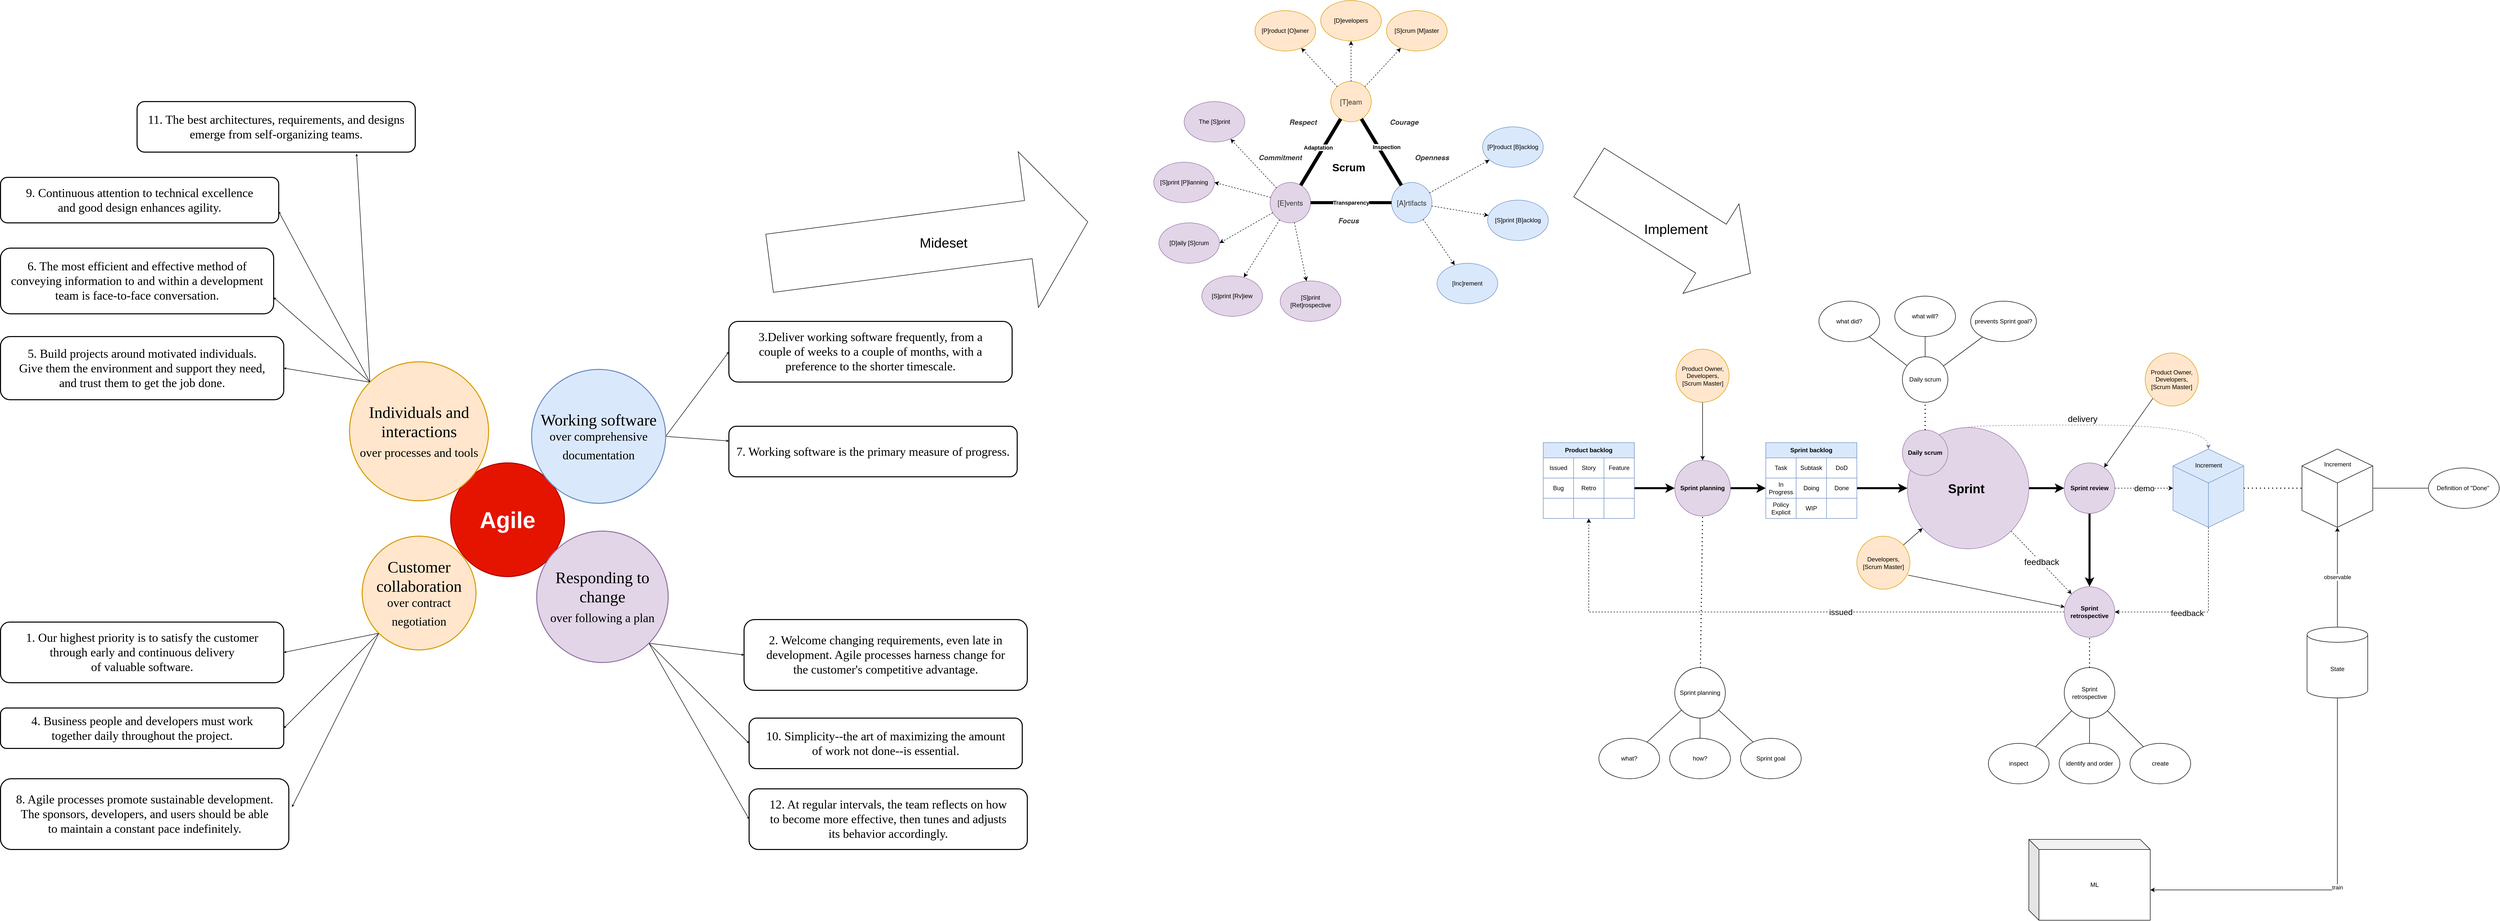 <mxfile version="20.6.0" type="github">
  <diagram id="vTIlGKn34Agy7_nbuYvW" name="Page-1">
    <mxGraphModel dx="4783" dy="1676" grid="1" gridSize="10" guides="1" tooltips="1" connect="1" arrows="1" fold="1" page="1" pageScale="1" pageWidth="1100" pageHeight="850" math="0" shadow="0">
      <root>
        <mxCell id="0" />
        <mxCell id="1" parent="0" />
        <mxCell id="4XVsGeKiMnGcDN7NZz1f-46" style="edgeStyle=orthogonalEdgeStyle;rounded=0;orthogonalLoop=1;jettySize=auto;html=1;strokeWidth=4;" parent="1" source="4XVsGeKiMnGcDN7NZz1f-1" target="pWea8SycgsO2kqLgSIZi-3" edge="1">
          <mxGeometry relative="1" as="geometry">
            <mxPoint x="920" y="325" as="targetPoint" />
          </mxGeometry>
        </mxCell>
        <mxCell id="4XVsGeKiMnGcDN7NZz1f-50" style="edgeStyle=orthogonalEdgeStyle;rounded=0;orthogonalLoop=1;jettySize=auto;html=1;strokeWidth=4;" parent="1" source="pWea8SycgsO2kqLgSIZi-3" target="pWea8SycgsO2kqLgSIZi-4" edge="1">
          <mxGeometry relative="1" as="geometry">
            <mxPoint x="715" y="540" as="targetPoint" />
            <Array as="points">
              <mxPoint x="970" y="420" />
              <mxPoint x="970" y="420" />
            </Array>
          </mxGeometry>
        </mxCell>
        <mxCell id="--FnyJ7yt4JysMKt7wGG-60" style="edgeStyle=orthogonalEdgeStyle;rounded=0;orthogonalLoop=1;jettySize=auto;html=1;entryX=0.5;entryY=0;entryDx=0;entryDy=0;entryPerimeter=0;fontSize=25;endSize=6;strokeWidth=1;spacing=7;fillColor=#e1d5e7;strokeColor=#9673a6;curved=1;dashed=1;" parent="1" source="4XVsGeKiMnGcDN7NZz1f-1" target="4XVsGeKiMnGcDN7NZz1f-44" edge="1">
          <mxGeometry relative="1" as="geometry">
            <Array as="points">
              <mxPoint x="730" y="200" />
              <mxPoint x="1205" y="200" />
            </Array>
          </mxGeometry>
        </mxCell>
        <mxCell id="--FnyJ7yt4JysMKt7wGG-61" value="&lt;font style=&quot;font-size: 17px&quot;&gt;delivery&lt;/font&gt;" style="edgeLabel;html=1;align=center;verticalAlign=middle;resizable=0;points=[];fontSize=45;labelBackgroundColor=none;" parent="--FnyJ7yt4JysMKt7wGG-60" vertex="1" connectable="0">
          <mxGeometry x="-0.438" y="-5" relative="1" as="geometry">
            <mxPoint x="83" y="-27" as="offset" />
          </mxGeometry>
        </mxCell>
        <mxCell id="--FnyJ7yt4JysMKt7wGG-63" value="feedback" style="rounded=0;orthogonalLoop=1;jettySize=auto;html=1;exitX=1;exitY=1;exitDx=0;exitDy=0;entryX=0;entryY=0;entryDx=0;entryDy=0;dashed=1;fontSize=17;endSize=6;strokeWidth=1;" parent="1" source="4XVsGeKiMnGcDN7NZz1f-1" target="pWea8SycgsO2kqLgSIZi-4" edge="1">
          <mxGeometry relative="1" as="geometry" />
        </mxCell>
        <mxCell id="4XVsGeKiMnGcDN7NZz1f-1" value="Sprint&amp;nbsp;" style="ellipse;whiteSpace=wrap;html=1;aspect=fixed;fillColor=#e1d5e7;strokeColor=#9673a6;fontStyle=1;fontSize=25;" parent="1" vertex="1">
          <mxGeometry x="610" y="205" width="240" height="240" as="geometry" />
        </mxCell>
        <mxCell id="4XVsGeKiMnGcDN7NZz1f-32" style="edgeStyle=orthogonalEdgeStyle;rounded=0;orthogonalLoop=1;jettySize=auto;html=1;strokeWidth=4;" parent="1" source="pWea8SycgsO2kqLgSIZi-2" target="4XVsGeKiMnGcDN7NZz1f-24" edge="1">
          <mxGeometry relative="1" as="geometry">
            <mxPoint x="260" y="325" as="sourcePoint" />
          </mxGeometry>
        </mxCell>
        <mxCell id="4XVsGeKiMnGcDN7NZz1f-17" style="edgeStyle=orthogonalEdgeStyle;rounded=0;orthogonalLoop=1;jettySize=auto;html=1;spacing=4;fontSize=15;strokeWidth=4;" parent="1" source="4XVsGeKiMnGcDN7NZz1f-8" target="pWea8SycgsO2kqLgSIZi-2" edge="1">
          <mxGeometry relative="1" as="geometry">
            <mxPoint x="140" y="325" as="targetPoint" />
          </mxGeometry>
        </mxCell>
        <mxCell id="4XVsGeKiMnGcDN7NZz1f-33" style="edgeStyle=orthogonalEdgeStyle;rounded=0;orthogonalLoop=1;jettySize=auto;html=1;strokeWidth=4;" parent="1" source="4XVsGeKiMnGcDN7NZz1f-24" target="4XVsGeKiMnGcDN7NZz1f-1" edge="1">
          <mxGeometry relative="1" as="geometry" />
        </mxCell>
        <mxCell id="4XVsGeKiMnGcDN7NZz1f-36" value="&lt;span style=&quot;color: rgb(51 , 51 , 51) ; font-family: &amp;quot;helvetica neue&amp;quot; , &amp;quot;helvetica&amp;quot; , &amp;quot;arial&amp;quot; , sans-serif ; font-size: 14px&quot;&gt;[T]eam&lt;/span&gt;" style="ellipse;whiteSpace=wrap;html=1;aspect=fixed;fillColor=#ffe6cc;strokeColor=#d79b00;" parent="1" vertex="1">
          <mxGeometry x="-530" y="-480" width="80" height="80" as="geometry" />
        </mxCell>
        <mxCell id="4XVsGeKiMnGcDN7NZz1f-37" value="&lt;span style=&quot;color: rgb(51 , 51 , 51) ; font-family: &amp;quot;helvetica neue&amp;quot; , &amp;quot;helvetica&amp;quot; , &amp;quot;arial&amp;quot; , sans-serif ; font-size: 14px&quot;&gt;[E]vents&lt;/span&gt;" style="ellipse;whiteSpace=wrap;html=1;aspect=fixed;fillColor=#e1d5e7;strokeColor=#9673a6;" parent="1" vertex="1">
          <mxGeometry x="-650" y="-280" width="80" height="80" as="geometry" />
        </mxCell>
        <mxCell id="4XVsGeKiMnGcDN7NZz1f-38" value="&lt;span style=&quot;color: rgb(51 , 51 , 51) ; font-family: &amp;quot;helvetica neue&amp;quot; , &amp;quot;helvetica&amp;quot; , &amp;quot;arial&amp;quot; , sans-serif ; font-size: 14px&quot;&gt;[A]rtifacts&lt;/span&gt;" style="ellipse;whiteSpace=wrap;html=1;aspect=fixed;fillColor=#dae8fc;strokeColor=#6c8ebf;" parent="1" vertex="1">
          <mxGeometry x="-410" y="-280" width="80" height="80" as="geometry" />
        </mxCell>
        <mxCell id="4XVsGeKiMnGcDN7NZz1f-39" value="Inspection" style="endArrow=none;html=1;strokeWidth=7;fontStyle=1" parent="1" source="4XVsGeKiMnGcDN7NZz1f-38" target="4XVsGeKiMnGcDN7NZz1f-36" edge="1">
          <mxGeometry x="0.045" y="-14" width="50" height="50" relative="1" as="geometry">
            <mxPoint x="-100" y="-180" as="sourcePoint" />
            <mxPoint x="-50" y="-230" as="targetPoint" />
            <mxPoint as="offset" />
          </mxGeometry>
        </mxCell>
        <mxCell id="4XVsGeKiMnGcDN7NZz1f-40" value="" style="endArrow=none;html=1;strokeWidth=7;" parent="1" source="4XVsGeKiMnGcDN7NZz1f-37" target="4XVsGeKiMnGcDN7NZz1f-36" edge="1">
          <mxGeometry width="50" height="50" relative="1" as="geometry">
            <mxPoint x="-180" y="-120" as="sourcePoint" />
            <mxPoint x="-536.95" y="-340.442" as="targetPoint" />
          </mxGeometry>
        </mxCell>
        <mxCell id="qiKfdvFr4R7piAgloskP-28" value="Adaptation" style="edgeLabel;html=1;align=center;verticalAlign=middle;resizable=0;points=[];fontStyle=1" parent="4XVsGeKiMnGcDN7NZz1f-40" vertex="1" connectable="0">
          <mxGeometry x="0.163" y="1" relative="1" as="geometry">
            <mxPoint x="-10.72" y="1.48" as="offset" />
          </mxGeometry>
        </mxCell>
        <mxCell id="4XVsGeKiMnGcDN7NZz1f-41" value="Transparency" style="endArrow=none;html=1;strokeWidth=6;fontStyle=1" parent="1" source="4XVsGeKiMnGcDN7NZz1f-38" target="4XVsGeKiMnGcDN7NZz1f-37" edge="1">
          <mxGeometry width="50" height="50" relative="1" as="geometry">
            <mxPoint x="-100" y="-180" as="sourcePoint" />
            <mxPoint x="-50" y="-230" as="targetPoint" />
          </mxGeometry>
        </mxCell>
        <mxCell id="4XVsGeKiMnGcDN7NZz1f-43" value="Scrum" style="text;html=1;align=center;verticalAlign=middle;resizable=0;points=[];autosize=1;fontStyle=1;spacing=3;fontSize=21;" parent="1" vertex="1">
          <mxGeometry x="-540" y="-330" width="90" height="40" as="geometry" />
        </mxCell>
        <mxCell id="4XVsGeKiMnGcDN7NZz1f-49" style="edgeStyle=orthogonalEdgeStyle;rounded=0;orthogonalLoop=1;jettySize=auto;html=1;dashed=1;" parent="1" source="4XVsGeKiMnGcDN7NZz1f-44" target="pWea8SycgsO2kqLgSIZi-4" edge="1">
          <mxGeometry relative="1" as="geometry">
            <Array as="points">
              <mxPoint x="1205" y="570" />
            </Array>
            <mxPoint x="775" y="570" as="targetPoint" />
          </mxGeometry>
        </mxCell>
        <mxCell id="--FnyJ7yt4JysMKt7wGG-62" value="feedback" style="edgeLabel;html=1;align=center;verticalAlign=middle;resizable=0;points=[];fontSize=16;" parent="4XVsGeKiMnGcDN7NZz1f-49" vertex="1" connectable="0">
          <mxGeometry x="0.187" y="2" relative="1" as="geometry">
            <mxPoint x="-1" as="offset" />
          </mxGeometry>
        </mxCell>
        <mxCell id="4XVsGeKiMnGcDN7NZz1f-44" value="" style="html=1;whiteSpace=wrap;shape=isoCube2;backgroundOutline=1;isoAngle=15;fillColor=#dae8fc;strokeColor=#6c8ebf;" parent="1" vertex="1">
          <mxGeometry x="1135" y="247.5" width="140" height="155" as="geometry" />
        </mxCell>
        <mxCell id="4XVsGeKiMnGcDN7NZz1f-47" value="demo" style="edgeStyle=orthogonalEdgeStyle;rounded=0;orthogonalLoop=1;jettySize=auto;html=1;dashed=1;fontSize=16;" parent="1" source="pWea8SycgsO2kqLgSIZi-3" target="4XVsGeKiMnGcDN7NZz1f-44" edge="1">
          <mxGeometry relative="1" as="geometry">
            <mxPoint x="1040" y="325" as="sourcePoint" />
          </mxGeometry>
        </mxCell>
        <mxCell id="4XVsGeKiMnGcDN7NZz1f-51" style="edgeStyle=orthogonalEdgeStyle;rounded=0;orthogonalLoop=1;jettySize=auto;html=1;dashed=1;" parent="1" source="pWea8SycgsO2kqLgSIZi-4" target="4XVsGeKiMnGcDN7NZz1f-3" edge="1">
          <mxGeometry relative="1" as="geometry">
            <mxPoint x="655" y="570" as="sourcePoint" />
          </mxGeometry>
        </mxCell>
        <mxCell id="--FnyJ7yt4JysMKt7wGG-65" value="issued" style="edgeLabel;html=1;align=center;verticalAlign=middle;resizable=0;points=[];fontSize=16;" parent="4XVsGeKiMnGcDN7NZz1f-51" vertex="1" connectable="0">
          <mxGeometry x="-0.213" relative="1" as="geometry">
            <mxPoint as="offset" />
          </mxGeometry>
        </mxCell>
        <mxCell id="4XVsGeKiMnGcDN7NZz1f-19" value="Sprint backlog" style="shape=table;html=1;whiteSpace=wrap;startSize=30;container=1;collapsible=0;childLayout=tableLayout;fontStyle=1;align=center;fillColor=#dae8fc;strokeColor=#6c8ebf;" parent="1" vertex="1">
          <mxGeometry x="330" y="235" width="180" height="150" as="geometry" />
        </mxCell>
        <mxCell id="4XVsGeKiMnGcDN7NZz1f-20" value="" style="shape=partialRectangle;html=1;whiteSpace=wrap;collapsible=0;dropTarget=0;pointerEvents=0;fillColor=none;top=0;left=0;bottom=0;right=0;points=[[0,0.5],[1,0.5]];portConstraint=eastwest;" parent="4XVsGeKiMnGcDN7NZz1f-19" vertex="1">
          <mxGeometry y="30" width="180" height="40" as="geometry" />
        </mxCell>
        <mxCell id="4XVsGeKiMnGcDN7NZz1f-21" value="Task" style="shape=partialRectangle;html=1;whiteSpace=wrap;connectable=0;fillColor=none;top=0;left=0;bottom=0;right=0;overflow=hidden;" parent="4XVsGeKiMnGcDN7NZz1f-20" vertex="1">
          <mxGeometry width="60" height="40" as="geometry" />
        </mxCell>
        <mxCell id="4XVsGeKiMnGcDN7NZz1f-22" value="Subtask" style="shape=partialRectangle;html=1;whiteSpace=wrap;connectable=0;fillColor=none;top=0;left=0;bottom=0;right=0;overflow=hidden;" parent="4XVsGeKiMnGcDN7NZz1f-20" vertex="1">
          <mxGeometry x="60" width="60" height="40" as="geometry" />
        </mxCell>
        <mxCell id="4XVsGeKiMnGcDN7NZz1f-23" value="DoD" style="shape=partialRectangle;html=1;whiteSpace=wrap;connectable=0;fillColor=none;top=0;left=0;bottom=0;right=0;overflow=hidden;" parent="4XVsGeKiMnGcDN7NZz1f-20" vertex="1">
          <mxGeometry x="120" width="60" height="40" as="geometry" />
        </mxCell>
        <mxCell id="4XVsGeKiMnGcDN7NZz1f-24" value="" style="shape=partialRectangle;html=1;whiteSpace=wrap;collapsible=0;dropTarget=0;pointerEvents=0;fillColor=none;top=0;left=0;bottom=0;right=0;points=[[0,0.5],[1,0.5]];portConstraint=eastwest;" parent="4XVsGeKiMnGcDN7NZz1f-19" vertex="1">
          <mxGeometry y="70" width="180" height="40" as="geometry" />
        </mxCell>
        <mxCell id="4XVsGeKiMnGcDN7NZz1f-25" value="In Progress" style="shape=partialRectangle;html=1;whiteSpace=wrap;connectable=0;fillColor=none;top=0;left=0;bottom=0;right=0;overflow=hidden;" parent="4XVsGeKiMnGcDN7NZz1f-24" vertex="1">
          <mxGeometry width="60" height="40" as="geometry" />
        </mxCell>
        <mxCell id="4XVsGeKiMnGcDN7NZz1f-26" value="Doing" style="shape=partialRectangle;html=1;whiteSpace=wrap;connectable=0;fillColor=none;top=0;left=0;bottom=0;right=0;overflow=hidden;" parent="4XVsGeKiMnGcDN7NZz1f-24" vertex="1">
          <mxGeometry x="60" width="60" height="40" as="geometry" />
        </mxCell>
        <mxCell id="4XVsGeKiMnGcDN7NZz1f-27" value="Done" style="shape=partialRectangle;html=1;whiteSpace=wrap;connectable=0;fillColor=none;top=0;left=0;bottom=0;right=0;overflow=hidden;" parent="4XVsGeKiMnGcDN7NZz1f-24" vertex="1">
          <mxGeometry x="120" width="60" height="40" as="geometry" />
        </mxCell>
        <mxCell id="4XVsGeKiMnGcDN7NZz1f-28" value="" style="shape=partialRectangle;html=1;whiteSpace=wrap;collapsible=0;dropTarget=0;pointerEvents=0;fillColor=none;top=0;left=0;bottom=0;right=0;points=[[0,0.5],[1,0.5]];portConstraint=eastwest;" parent="4XVsGeKiMnGcDN7NZz1f-19" vertex="1">
          <mxGeometry y="110" width="180" height="40" as="geometry" />
        </mxCell>
        <mxCell id="4XVsGeKiMnGcDN7NZz1f-29" value="Policy Explicit" style="shape=partialRectangle;html=1;whiteSpace=wrap;connectable=0;fillColor=none;top=0;left=0;bottom=0;right=0;overflow=hidden;" parent="4XVsGeKiMnGcDN7NZz1f-28" vertex="1">
          <mxGeometry width="60" height="40" as="geometry" />
        </mxCell>
        <mxCell id="4XVsGeKiMnGcDN7NZz1f-30" value="WIP" style="shape=partialRectangle;html=1;whiteSpace=wrap;connectable=0;fillColor=none;top=0;left=0;bottom=0;right=0;overflow=hidden;" parent="4XVsGeKiMnGcDN7NZz1f-28" vertex="1">
          <mxGeometry x="60" width="60" height="40" as="geometry" />
        </mxCell>
        <mxCell id="4XVsGeKiMnGcDN7NZz1f-31" value="" style="shape=partialRectangle;html=1;whiteSpace=wrap;connectable=0;fillColor=none;top=0;left=0;bottom=0;right=0;overflow=hidden;" parent="4XVsGeKiMnGcDN7NZz1f-28" vertex="1">
          <mxGeometry x="120" width="60" height="40" as="geometry" />
        </mxCell>
        <mxCell id="4XVsGeKiMnGcDN7NZz1f-3" value="Product backlog" style="shape=table;html=1;whiteSpace=wrap;startSize=30;container=1;collapsible=0;childLayout=tableLayout;fontStyle=1;align=center;fillColor=#dae8fc;strokeColor=#6c8ebf;" parent="1" vertex="1">
          <mxGeometry x="-110" y="235" width="180" height="150" as="geometry" />
        </mxCell>
        <mxCell id="4XVsGeKiMnGcDN7NZz1f-4" value="" style="shape=partialRectangle;html=1;whiteSpace=wrap;collapsible=0;dropTarget=0;pointerEvents=0;fillColor=none;top=0;left=0;bottom=0;right=0;points=[[0,0.5],[1,0.5]];portConstraint=eastwest;" parent="4XVsGeKiMnGcDN7NZz1f-3" vertex="1">
          <mxGeometry y="30" width="180" height="40" as="geometry" />
        </mxCell>
        <mxCell id="4XVsGeKiMnGcDN7NZz1f-5" value="Issued" style="shape=partialRectangle;html=1;whiteSpace=wrap;connectable=0;fillColor=none;top=0;left=0;bottom=0;right=0;overflow=hidden;" parent="4XVsGeKiMnGcDN7NZz1f-4" vertex="1">
          <mxGeometry width="60" height="40" as="geometry" />
        </mxCell>
        <mxCell id="4XVsGeKiMnGcDN7NZz1f-6" value="Story" style="shape=partialRectangle;html=1;whiteSpace=wrap;connectable=0;fillColor=none;top=0;left=0;bottom=0;right=0;overflow=hidden;" parent="4XVsGeKiMnGcDN7NZz1f-4" vertex="1">
          <mxGeometry x="60" width="60" height="40" as="geometry" />
        </mxCell>
        <mxCell id="4XVsGeKiMnGcDN7NZz1f-7" value="Feature" style="shape=partialRectangle;html=1;whiteSpace=wrap;connectable=0;fillColor=none;top=0;left=0;bottom=0;right=0;overflow=hidden;" parent="4XVsGeKiMnGcDN7NZz1f-4" vertex="1">
          <mxGeometry x="120" width="60" height="40" as="geometry" />
        </mxCell>
        <mxCell id="4XVsGeKiMnGcDN7NZz1f-8" value="" style="shape=partialRectangle;html=1;whiteSpace=wrap;collapsible=0;dropTarget=0;pointerEvents=0;fillColor=none;top=0;left=0;bottom=0;right=0;points=[[0,0.5],[1,0.5]];portConstraint=eastwest;" parent="4XVsGeKiMnGcDN7NZz1f-3" vertex="1">
          <mxGeometry y="70" width="180" height="40" as="geometry" />
        </mxCell>
        <mxCell id="4XVsGeKiMnGcDN7NZz1f-9" value="Bug" style="shape=partialRectangle;html=1;whiteSpace=wrap;connectable=0;fillColor=none;top=0;left=0;bottom=0;right=0;overflow=hidden;" parent="4XVsGeKiMnGcDN7NZz1f-8" vertex="1">
          <mxGeometry width="60" height="40" as="geometry" />
        </mxCell>
        <mxCell id="4XVsGeKiMnGcDN7NZz1f-10" value="Retro" style="shape=partialRectangle;html=1;whiteSpace=wrap;connectable=0;fillColor=none;top=0;left=0;bottom=0;right=0;overflow=hidden;" parent="4XVsGeKiMnGcDN7NZz1f-8" vertex="1">
          <mxGeometry x="60" width="60" height="40" as="geometry" />
        </mxCell>
        <mxCell id="4XVsGeKiMnGcDN7NZz1f-11" value="" style="shape=partialRectangle;html=1;whiteSpace=wrap;connectable=0;fillColor=none;top=0;left=0;bottom=0;right=0;overflow=hidden;" parent="4XVsGeKiMnGcDN7NZz1f-8" vertex="1">
          <mxGeometry x="120" width="60" height="40" as="geometry" />
        </mxCell>
        <mxCell id="4XVsGeKiMnGcDN7NZz1f-12" value="" style="shape=partialRectangle;html=1;whiteSpace=wrap;collapsible=0;dropTarget=0;pointerEvents=0;fillColor=none;top=0;left=0;bottom=0;right=0;points=[[0,0.5],[1,0.5]];portConstraint=eastwest;" parent="4XVsGeKiMnGcDN7NZz1f-3" vertex="1">
          <mxGeometry y="110" width="180" height="40" as="geometry" />
        </mxCell>
        <mxCell id="4XVsGeKiMnGcDN7NZz1f-13" value="" style="shape=partialRectangle;html=1;whiteSpace=wrap;connectable=0;fillColor=none;top=0;left=0;bottom=0;right=0;overflow=hidden;" parent="4XVsGeKiMnGcDN7NZz1f-12" vertex="1">
          <mxGeometry width="60" height="40" as="geometry" />
        </mxCell>
        <mxCell id="4XVsGeKiMnGcDN7NZz1f-14" value="" style="shape=partialRectangle;html=1;whiteSpace=wrap;connectable=0;fillColor=none;top=0;left=0;bottom=0;right=0;overflow=hidden;" parent="4XVsGeKiMnGcDN7NZz1f-12" vertex="1">
          <mxGeometry x="60" width="60" height="40" as="geometry" />
        </mxCell>
        <mxCell id="4XVsGeKiMnGcDN7NZz1f-15" value="" style="shape=partialRectangle;html=1;whiteSpace=wrap;connectable=0;fillColor=none;top=0;left=0;bottom=0;right=0;overflow=hidden;" parent="4XVsGeKiMnGcDN7NZz1f-12" vertex="1">
          <mxGeometry x="120" width="60" height="40" as="geometry" />
        </mxCell>
        <mxCell id="4XVsGeKiMnGcDN7NZz1f-52" value="Increment" style="text;html=1;align=center;verticalAlign=middle;resizable=0;points=[];autosize=1;" parent="1" vertex="1">
          <mxGeometry x="1170" y="270" width="70" height="20" as="geometry" />
        </mxCell>
        <mxCell id="4XVsGeKiMnGcDN7NZz1f-55" value="what?" style="ellipse;whiteSpace=wrap;html=1;" parent="1" vertex="1">
          <mxGeometry y="820" width="120" height="80" as="geometry" />
        </mxCell>
        <mxCell id="4XVsGeKiMnGcDN7NZz1f-56" value="how?" style="ellipse;whiteSpace=wrap;html=1;" parent="1" vertex="1">
          <mxGeometry x="140" y="820" width="120" height="80" as="geometry" />
        </mxCell>
        <mxCell id="4XVsGeKiMnGcDN7NZz1f-57" value="Sprint goal" style="ellipse;whiteSpace=wrap;html=1;" parent="1" vertex="1">
          <mxGeometry x="280" y="820" width="120" height="80" as="geometry" />
        </mxCell>
        <mxCell id="4XVsGeKiMnGcDN7NZz1f-58" value="" style="endArrow=none;html=1;" parent="1" source="4XVsGeKiMnGcDN7NZz1f-55" target="pWea8SycgsO2kqLgSIZi-8" edge="1">
          <mxGeometry width="50" height="50" relative="1" as="geometry">
            <mxPoint x="70" y="790" as="sourcePoint" />
            <mxPoint x="165" y="770" as="targetPoint" />
          </mxGeometry>
        </mxCell>
        <mxCell id="4XVsGeKiMnGcDN7NZz1f-59" value="" style="endArrow=none;html=1;" parent="1" source="4XVsGeKiMnGcDN7NZz1f-56" target="pWea8SycgsO2kqLgSIZi-8" edge="1">
          <mxGeometry width="50" height="50" relative="1" as="geometry">
            <mxPoint x="350" y="760" as="sourcePoint" />
            <mxPoint x="200" y="770" as="targetPoint" />
          </mxGeometry>
        </mxCell>
        <mxCell id="4XVsGeKiMnGcDN7NZz1f-60" value="" style="endArrow=none;html=1;" parent="1" source="4XVsGeKiMnGcDN7NZz1f-57" target="pWea8SycgsO2kqLgSIZi-8" edge="1">
          <mxGeometry width="50" height="50" relative="1" as="geometry">
            <mxPoint x="370" y="780" as="sourcePoint" />
            <mxPoint x="235" y="770" as="targetPoint" />
          </mxGeometry>
        </mxCell>
        <mxCell id="4XVsGeKiMnGcDN7NZz1f-61" value="" style="html=1;whiteSpace=wrap;shape=isoCube2;backgroundOutline=1;isoAngle=15;" parent="1" vertex="1">
          <mxGeometry x="1390" y="247.5" width="140" height="155" as="geometry" />
        </mxCell>
        <mxCell id="4XVsGeKiMnGcDN7NZz1f-62" value="Increment" style="text;html=1;align=center;verticalAlign=middle;resizable=0;points=[];autosize=1;" parent="1" vertex="1">
          <mxGeometry x="1425" y="267.5" width="70" height="20" as="geometry" />
        </mxCell>
        <mxCell id="4XVsGeKiMnGcDN7NZz1f-63" value="Definition of &quot;Done&quot;&amp;nbsp;" style="ellipse;whiteSpace=wrap;html=1;" parent="1" vertex="1">
          <mxGeometry x="1640" y="285" width="140" height="80" as="geometry" />
        </mxCell>
        <mxCell id="4XVsGeKiMnGcDN7NZz1f-66" value="" style="endArrow=none;html=1;" parent="1" source="4XVsGeKiMnGcDN7NZz1f-63" target="4XVsGeKiMnGcDN7NZz1f-61" edge="1">
          <mxGeometry width="50" height="50" relative="1" as="geometry">
            <mxPoint x="1570" y="427.5" as="sourcePoint" />
            <mxPoint x="1620" y="377.5" as="targetPoint" />
          </mxGeometry>
        </mxCell>
        <mxCell id="4XVsGeKiMnGcDN7NZz1f-68" value="what did?" style="ellipse;whiteSpace=wrap;html=1;" parent="1" vertex="1">
          <mxGeometry x="435" y="-45" width="120" height="80" as="geometry" />
        </mxCell>
        <mxCell id="4XVsGeKiMnGcDN7NZz1f-69" value="what will?" style="ellipse;whiteSpace=wrap;html=1;" parent="1" vertex="1">
          <mxGeometry x="585" y="-55" width="120" height="80" as="geometry" />
        </mxCell>
        <mxCell id="4XVsGeKiMnGcDN7NZz1f-70" value="prevents Sprint goal?" style="ellipse;whiteSpace=wrap;html=1;" parent="1" vertex="1">
          <mxGeometry x="735" y="-45" width="130" height="80" as="geometry" />
        </mxCell>
        <mxCell id="4XVsGeKiMnGcDN7NZz1f-71" value="" style="endArrow=none;html=1;" parent="1" source="4XVsGeKiMnGcDN7NZz1f-68" target="pWea8SycgsO2kqLgSIZi-5" edge="1">
          <mxGeometry width="50" height="50" relative="1" as="geometry">
            <mxPoint x="415" y="155" as="sourcePoint" />
            <mxPoint x="600" y="65" as="targetPoint" />
          </mxGeometry>
        </mxCell>
        <mxCell id="4XVsGeKiMnGcDN7NZz1f-72" value="" style="endArrow=none;html=1;" parent="1" source="4XVsGeKiMnGcDN7NZz1f-69" target="pWea8SycgsO2kqLgSIZi-5" edge="1">
          <mxGeometry width="50" height="50" relative="1" as="geometry">
            <mxPoint x="785" y="105" as="sourcePoint" />
            <mxPoint x="645" y="65" as="targetPoint" />
          </mxGeometry>
        </mxCell>
        <mxCell id="4XVsGeKiMnGcDN7NZz1f-73" value="" style="endArrow=none;html=1;" parent="1" source="4XVsGeKiMnGcDN7NZz1f-70" target="pWea8SycgsO2kqLgSIZi-5" edge="1">
          <mxGeometry width="50" height="50" relative="1" as="geometry">
            <mxPoint x="755" y="105" as="sourcePoint" />
            <mxPoint x="691.5" y="65" as="targetPoint" />
          </mxGeometry>
        </mxCell>
        <mxCell id="4XVsGeKiMnGcDN7NZz1f-75" value="inspect" style="ellipse;whiteSpace=wrap;html=1;" parent="1" vertex="1">
          <mxGeometry x="770" y="830" width="120" height="80" as="geometry" />
        </mxCell>
        <mxCell id="4XVsGeKiMnGcDN7NZz1f-76" value="identify and order" style="ellipse;whiteSpace=wrap;html=1;" parent="1" vertex="1">
          <mxGeometry x="910" y="830" width="120" height="80" as="geometry" />
        </mxCell>
        <mxCell id="4XVsGeKiMnGcDN7NZz1f-77" value="create" style="ellipse;whiteSpace=wrap;html=1;" parent="1" vertex="1">
          <mxGeometry x="1050" y="830" width="120" height="80" as="geometry" />
        </mxCell>
        <mxCell id="4XVsGeKiMnGcDN7NZz1f-78" value="" style="endArrow=none;html=1;" parent="1" source="4XVsGeKiMnGcDN7NZz1f-75" target="pWea8SycgsO2kqLgSIZi-7" edge="1">
          <mxGeometry width="50" height="50" relative="1" as="geometry">
            <mxPoint x="830" y="780" as="sourcePoint" />
            <mxPoint x="937.692" y="770" as="targetPoint" />
          </mxGeometry>
        </mxCell>
        <mxCell id="4XVsGeKiMnGcDN7NZz1f-79" value="" style="endArrow=none;html=1;" parent="1" source="4XVsGeKiMnGcDN7NZz1f-76" target="pWea8SycgsO2kqLgSIZi-7" edge="1">
          <mxGeometry width="50" height="50" relative="1" as="geometry">
            <mxPoint x="1120" y="820" as="sourcePoint" />
            <mxPoint x="970" y="770" as="targetPoint" />
          </mxGeometry>
        </mxCell>
        <mxCell id="4XVsGeKiMnGcDN7NZz1f-80" value="" style="endArrow=none;html=1;" parent="1" source="4XVsGeKiMnGcDN7NZz1f-77" target="pWea8SycgsO2kqLgSIZi-7" edge="1">
          <mxGeometry width="50" height="50" relative="1" as="geometry">
            <mxPoint x="1110" y="780" as="sourcePoint" />
            <mxPoint x="1002.308" y="770" as="targetPoint" />
          </mxGeometry>
        </mxCell>
        <mxCell id="pWea8SycgsO2kqLgSIZi-1" value="&lt;span&gt;Daily scrum&lt;/span&gt;" style="ellipse;whiteSpace=wrap;html=1;aspect=fixed;fillColor=#e1d5e7;strokeColor=#9673a6;fontStyle=1" parent="1" vertex="1">
          <mxGeometry x="600" y="210" width="90" height="90" as="geometry" />
        </mxCell>
        <mxCell id="pWea8SycgsO2kqLgSIZi-2" value="&lt;span&gt;Sprint planning&lt;/span&gt;" style="ellipse;whiteSpace=wrap;html=1;aspect=fixed;fillColor=#e1d5e7;strokeColor=#9673a6;fontStyle=1" parent="1" vertex="1">
          <mxGeometry x="150" y="270" width="110" height="110" as="geometry" />
        </mxCell>
        <mxCell id="pWea8SycgsO2kqLgSIZi-3" value="Sprint review" style="ellipse;whiteSpace=wrap;html=1;aspect=fixed;fillColor=#e1d5e7;strokeColor=#9673a6;fontStyle=1" parent="1" vertex="1">
          <mxGeometry x="920" y="275" width="100" height="100" as="geometry" />
        </mxCell>
        <mxCell id="pWea8SycgsO2kqLgSIZi-4" value="Sprint retrospective" style="ellipse;whiteSpace=wrap;html=1;aspect=fixed;fillColor=#e1d5e7;strokeColor=#9673a6;fontStyle=1" parent="1" vertex="1">
          <mxGeometry x="920" y="520" width="100" height="100" as="geometry" />
        </mxCell>
        <mxCell id="pWea8SycgsO2kqLgSIZi-5" value="&lt;span&gt;Daily scrum&lt;/span&gt;" style="ellipse;whiteSpace=wrap;html=1;aspect=fixed;" parent="1" vertex="1">
          <mxGeometry x="600" y="65" width="90" height="90" as="geometry" />
        </mxCell>
        <mxCell id="pWea8SycgsO2kqLgSIZi-7" value="Sprint retrospective" style="ellipse;whiteSpace=wrap;html=1;aspect=fixed;" parent="1" vertex="1">
          <mxGeometry x="920" y="680" width="100" height="100" as="geometry" />
        </mxCell>
        <mxCell id="pWea8SycgsO2kqLgSIZi-8" value="&lt;span&gt;Sprint planning&lt;/span&gt;" style="ellipse;whiteSpace=wrap;html=1;aspect=fixed;" parent="1" vertex="1">
          <mxGeometry x="150" y="680" width="100" height="100" as="geometry" />
        </mxCell>
        <mxCell id="pWea8SycgsO2kqLgSIZi-11" value="" style="endArrow=none;dashed=1;html=1;dashPattern=1 3;strokeWidth=2;" parent="1" source="pWea8SycgsO2kqLgSIZi-1" target="pWea8SycgsO2kqLgSIZi-5" edge="1">
          <mxGeometry width="50" height="50" relative="1" as="geometry">
            <mxPoint x="870" y="130" as="sourcePoint" />
            <mxPoint x="920" y="80" as="targetPoint" />
          </mxGeometry>
        </mxCell>
        <mxCell id="pWea8SycgsO2kqLgSIZi-12" value="" style="endArrow=none;dashed=1;html=1;dashPattern=1 3;strokeWidth=2;entryX=0.5;entryY=1;entryDx=0;entryDy=0;" parent="1" source="pWea8SycgsO2kqLgSIZi-8" target="pWea8SycgsO2kqLgSIZi-2" edge="1">
          <mxGeometry width="50" height="50" relative="1" as="geometry">
            <mxPoint x="330" y="670" as="sourcePoint" />
            <mxPoint x="380" y="620" as="targetPoint" />
          </mxGeometry>
        </mxCell>
        <mxCell id="pWea8SycgsO2kqLgSIZi-13" value="" style="endArrow=none;dashed=1;html=1;dashPattern=1 3;strokeWidth=2;" parent="1" source="pWea8SycgsO2kqLgSIZi-7" target="pWea8SycgsO2kqLgSIZi-4" edge="1">
          <mxGeometry width="50" height="50" relative="1" as="geometry">
            <mxPoint x="900" y="690" as="sourcePoint" />
            <mxPoint x="950" y="640" as="targetPoint" />
          </mxGeometry>
        </mxCell>
        <mxCell id="pWea8SycgsO2kqLgSIZi-14" value="" style="endArrow=none;dashed=1;html=1;dashPattern=1 3;strokeWidth=2;exitX=1;exitY=0.5;exitDx=0;exitDy=0;exitPerimeter=0;" parent="1" source="4XVsGeKiMnGcDN7NZz1f-44" target="4XVsGeKiMnGcDN7NZz1f-61" edge="1">
          <mxGeometry width="50" height="50" relative="1" as="geometry">
            <mxPoint x="1370" y="80" as="sourcePoint" />
            <mxPoint x="1420" y="30" as="targetPoint" />
          </mxGeometry>
        </mxCell>
        <mxCell id="qiKfdvFr4R7piAgloskP-3" value="[P]roduct [O]wner" style="ellipse;whiteSpace=wrap;html=1;fillColor=#ffe6cc;strokeColor=#d79b00;" parent="1" vertex="1">
          <mxGeometry x="-680" y="-620" width="120" height="80" as="geometry" />
        </mxCell>
        <mxCell id="qiKfdvFr4R7piAgloskP-4" value="[D]evelopers" style="ellipse;whiteSpace=wrap;html=1;fillColor=#ffe6cc;strokeColor=#d79b00;" parent="1" vertex="1">
          <mxGeometry x="-550" y="-640" width="120" height="80" as="geometry" />
        </mxCell>
        <mxCell id="qiKfdvFr4R7piAgloskP-5" value="[S]crum [M]aster" style="ellipse;whiteSpace=wrap;html=1;fillColor=#ffe6cc;strokeColor=#d79b00;" parent="1" vertex="1">
          <mxGeometry x="-420" y="-620" width="120" height="80" as="geometry" />
        </mxCell>
        <mxCell id="qiKfdvFr4R7piAgloskP-9" value="" style="endArrow=classic;html=1;dashed=1;" parent="1" source="4XVsGeKiMnGcDN7NZz1f-36" target="qiKfdvFr4R7piAgloskP-3" edge="1">
          <mxGeometry width="50" height="50" relative="1" as="geometry">
            <mxPoint x="-665" y="-540" as="sourcePoint" />
            <mxPoint x="-615" y="-590" as="targetPoint" />
          </mxGeometry>
        </mxCell>
        <mxCell id="qiKfdvFr4R7piAgloskP-10" value="" style="endArrow=classic;html=1;dashed=1;" parent="1" source="4XVsGeKiMnGcDN7NZz1f-36" target="qiKfdvFr4R7piAgloskP-4" edge="1">
          <mxGeometry width="50" height="50" relative="1" as="geometry">
            <mxPoint x="-415" y="-490" as="sourcePoint" />
            <mxPoint x="-519.667" y="-600.158" as="targetPoint" />
          </mxGeometry>
        </mxCell>
        <mxCell id="qiKfdvFr4R7piAgloskP-11" value="" style="endArrow=classic;html=1;dashed=1;" parent="1" source="4XVsGeKiMnGcDN7NZz1f-36" target="qiKfdvFr4R7piAgloskP-5" edge="1">
          <mxGeometry width="50" height="50" relative="1" as="geometry">
            <mxPoint x="-435" y="-450" as="sourcePoint" />
            <mxPoint x="-385" y="-500" as="targetPoint" />
          </mxGeometry>
        </mxCell>
        <mxCell id="qiKfdvFr4R7piAgloskP-12" value="The [S]print" style="ellipse;whiteSpace=wrap;html=1;fillColor=#e1d5e7;strokeColor=#9673a6;" parent="1" vertex="1">
          <mxGeometry x="-820" y="-440" width="120" height="80" as="geometry" />
        </mxCell>
        <mxCell id="qiKfdvFr4R7piAgloskP-13" value="[S]print [P]lanning" style="ellipse;whiteSpace=wrap;html=1;fillColor=#e1d5e7;strokeColor=#9673a6;" parent="1" vertex="1">
          <mxGeometry x="-880" y="-320" width="120" height="80" as="geometry" />
        </mxCell>
        <mxCell id="qiKfdvFr4R7piAgloskP-14" value="[D]aily [S]crum" style="ellipse;whiteSpace=wrap;html=1;fillColor=#e1d5e7;strokeColor=#9673a6;" parent="1" vertex="1">
          <mxGeometry x="-870" y="-200" width="120" height="80" as="geometry" />
        </mxCell>
        <mxCell id="qiKfdvFr4R7piAgloskP-15" value="[S]print [Rv]iew" style="ellipse;whiteSpace=wrap;html=1;fillColor=#e1d5e7;strokeColor=#9673a6;" parent="1" vertex="1">
          <mxGeometry x="-785" y="-95" width="120" height="80" as="geometry" />
        </mxCell>
        <mxCell id="qiKfdvFr4R7piAgloskP-16" value="[S]print [Ret]rospective" style="ellipse;whiteSpace=wrap;html=1;fillColor=#e1d5e7;strokeColor=#9673a6;" parent="1" vertex="1">
          <mxGeometry x="-630" y="-85" width="120" height="80" as="geometry" />
        </mxCell>
        <mxCell id="qiKfdvFr4R7piAgloskP-17" value="" style="endArrow=classic;html=1;dashed=1;" parent="1" source="4XVsGeKiMnGcDN7NZz1f-37" target="qiKfdvFr4R7piAgloskP-12" edge="1">
          <mxGeometry width="50" height="50" relative="1" as="geometry">
            <mxPoint x="-710" y="-280" as="sourcePoint" />
            <mxPoint x="-660" y="-330" as="targetPoint" />
          </mxGeometry>
        </mxCell>
        <mxCell id="qiKfdvFr4R7piAgloskP-18" value="" style="endArrow=classic;html=1;entryX=1;entryY=0.5;entryDx=0;entryDy=0;dashed=1;" parent="1" source="4XVsGeKiMnGcDN7NZz1f-37" target="qiKfdvFr4R7piAgloskP-13" edge="1">
          <mxGeometry width="50" height="50" relative="1" as="geometry">
            <mxPoint x="-700" y="-140" as="sourcePoint" />
            <mxPoint x="-650" y="-190" as="targetPoint" />
          </mxGeometry>
        </mxCell>
        <mxCell id="qiKfdvFr4R7piAgloskP-19" value="" style="endArrow=classic;html=1;entryX=1;entryY=0.5;entryDx=0;entryDy=0;dashed=1;" parent="1" source="4XVsGeKiMnGcDN7NZz1f-37" target="qiKfdvFr4R7piAgloskP-14" edge="1">
          <mxGeometry width="50" height="50" relative="1" as="geometry">
            <mxPoint x="-680" y="-150" as="sourcePoint" />
            <mxPoint x="-630" y="-200" as="targetPoint" />
          </mxGeometry>
        </mxCell>
        <mxCell id="qiKfdvFr4R7piAgloskP-20" value="" style="endArrow=classic;html=1;dashed=1;" parent="1" source="4XVsGeKiMnGcDN7NZz1f-37" target="qiKfdvFr4R7piAgloskP-15" edge="1">
          <mxGeometry width="50" height="50" relative="1" as="geometry">
            <mxPoint x="-650" y="-140" as="sourcePoint" />
            <mxPoint x="-600" y="-190" as="targetPoint" />
          </mxGeometry>
        </mxCell>
        <mxCell id="qiKfdvFr4R7piAgloskP-21" value="" style="endArrow=classic;html=1;dashed=1;" parent="1" source="4XVsGeKiMnGcDN7NZz1f-37" target="qiKfdvFr4R7piAgloskP-16" edge="1">
          <mxGeometry width="50" height="50" relative="1" as="geometry">
            <mxPoint x="-580" y="-160" as="sourcePoint" />
            <mxPoint x="-530" y="-210" as="targetPoint" />
          </mxGeometry>
        </mxCell>
        <mxCell id="qiKfdvFr4R7piAgloskP-22" value="[P]roduct [B]acklog" style="ellipse;whiteSpace=wrap;html=1;fillColor=#dae8fc;strokeColor=#6c8ebf;" parent="1" vertex="1">
          <mxGeometry x="-230" y="-390" width="120" height="80" as="geometry" />
        </mxCell>
        <mxCell id="qiKfdvFr4R7piAgloskP-23" value="[S]print [B]acklog" style="ellipse;whiteSpace=wrap;html=1;fillColor=#dae8fc;strokeColor=#6c8ebf;" parent="1" vertex="1">
          <mxGeometry x="-220" y="-245" width="120" height="80" as="geometry" />
        </mxCell>
        <mxCell id="qiKfdvFr4R7piAgloskP-24" value="[Inc]rement" style="ellipse;whiteSpace=wrap;html=1;fillColor=#dae8fc;strokeColor=#6c8ebf;" parent="1" vertex="1">
          <mxGeometry x="-320" y="-120" width="120" height="80" as="geometry" />
        </mxCell>
        <mxCell id="qiKfdvFr4R7piAgloskP-25" value="" style="endArrow=classic;html=1;dashed=1;" parent="1" source="4XVsGeKiMnGcDN7NZz1f-38" target="qiKfdvFr4R7piAgloskP-22" edge="1">
          <mxGeometry width="50" height="50" relative="1" as="geometry">
            <mxPoint x="-60" y="-190" as="sourcePoint" />
            <mxPoint x="-10" y="-240" as="targetPoint" />
          </mxGeometry>
        </mxCell>
        <mxCell id="qiKfdvFr4R7piAgloskP-26" value="" style="endArrow=classic;html=1;dashed=1;" parent="1" source="4XVsGeKiMnGcDN7NZz1f-38" target="qiKfdvFr4R7piAgloskP-23" edge="1">
          <mxGeometry width="50" height="50" relative="1" as="geometry">
            <mxPoint x="-80" y="-170" as="sourcePoint" />
            <mxPoint x="-30" y="-220" as="targetPoint" />
          </mxGeometry>
        </mxCell>
        <mxCell id="qiKfdvFr4R7piAgloskP-27" value="" style="endArrow=classic;html=1;dashed=1;" parent="1" source="4XVsGeKiMnGcDN7NZz1f-38" target="qiKfdvFr4R7piAgloskP-24" edge="1">
          <mxGeometry width="50" height="50" relative="1" as="geometry">
            <mxPoint x="-40" y="-230" as="sourcePoint" />
            <mxPoint x="10" y="-280" as="targetPoint" />
          </mxGeometry>
        </mxCell>
        <mxCell id="--FnyJ7yt4JysMKt7wGG-2" value="&lt;span style=&quot;box-sizing: border-box; font-weight: 700; color: rgb(51, 51, 51); font-family: &amp;quot;helvetica neue&amp;quot;, helvetica, arial, sans-serif; font-size: 14px; background-color: rgb(255, 255, 255);&quot;&gt;&lt;em style=&quot;box-sizing: border-box; font-size: 14px;&quot;&gt;Commitment&lt;/em&gt;&lt;/span&gt;" style="text;html=1;align=center;verticalAlign=middle;resizable=0;points=[];autosize=1;strokeColor=none;fillColor=none;fontSize=14;" parent="1" vertex="1">
          <mxGeometry x="-680" y="-340" width="100" height="20" as="geometry" />
        </mxCell>
        <mxCell id="--FnyJ7yt4JysMKt7wGG-3" value="&lt;span style=&quot;box-sizing: border-box ; font-weight: 700 ; color: rgb(51 , 51 , 51) ; font-family: &amp;#34;helvetica neue&amp;#34; , &amp;#34;helvetica&amp;#34; , &amp;#34;arial&amp;#34; , sans-serif ; font-size: 14px ; background-color: rgb(255 , 255 , 255)&quot;&gt;&lt;em style=&quot;box-sizing: border-box&quot;&gt;Focus&lt;/em&gt;&lt;/span&gt;" style="text;html=1;align=center;verticalAlign=middle;resizable=0;points=[];autosize=1;strokeColor=none;fillColor=none;" parent="1" vertex="1">
          <mxGeometry x="-525" y="-215" width="60" height="20" as="geometry" />
        </mxCell>
        <mxCell id="--FnyJ7yt4JysMKt7wGG-4" value="&lt;span style=&quot;box-sizing: border-box ; font-weight: 700 ; color: rgb(51 , 51 , 51) ; font-family: &amp;#34;helvetica neue&amp;#34; , &amp;#34;helvetica&amp;#34; , &amp;#34;arial&amp;#34; , sans-serif ; font-size: 14px ; background-color: rgb(255 , 255 , 255)&quot;&gt;&lt;em style=&quot;box-sizing: border-box&quot;&gt;Openness&lt;/em&gt;&lt;/span&gt;" style="text;html=1;align=center;verticalAlign=middle;resizable=0;points=[];autosize=1;strokeColor=none;fillColor=none;" parent="1" vertex="1">
          <mxGeometry x="-370" y="-340" width="80" height="20" as="geometry" />
        </mxCell>
        <mxCell id="--FnyJ7yt4JysMKt7wGG-5" value="&lt;span style=&quot;box-sizing: border-box ; font-weight: 700 ; color: rgb(51 , 51 , 51) ; font-family: &amp;#34;helvetica neue&amp;#34; , &amp;#34;helvetica&amp;#34; , &amp;#34;arial&amp;#34; , sans-serif ; font-size: 14px ; background-color: rgb(255 , 255 , 255)&quot;&gt;&lt;em style=&quot;box-sizing: border-box&quot;&gt;Respect&lt;/em&gt;&lt;/span&gt;" style="text;html=1;align=center;verticalAlign=middle;resizable=0;points=[];autosize=1;strokeColor=none;fillColor=none;" parent="1" vertex="1">
          <mxGeometry x="-620" y="-410" width="70" height="20" as="geometry" />
        </mxCell>
        <mxCell id="--FnyJ7yt4JysMKt7wGG-6" value="&lt;span style=&quot;box-sizing: border-box ; font-weight: 700 ; color: rgb(51 , 51 , 51) ; font-family: &amp;#34;helvetica neue&amp;#34; , &amp;#34;helvetica&amp;#34; , &amp;#34;arial&amp;#34; , sans-serif ; font-size: 14px ; background-color: rgb(255 , 255 , 255)&quot;&gt;&lt;em style=&quot;box-sizing: border-box&quot;&gt;Courage&lt;/em&gt;&lt;/span&gt;" style="text;html=1;align=center;verticalAlign=middle;resizable=0;points=[];autosize=1;strokeColor=none;fillColor=none;" parent="1" vertex="1">
          <mxGeometry x="-420" y="-410" width="70" height="20" as="geometry" />
        </mxCell>
        <mxCell id="--FnyJ7yt4JysMKt7wGG-9" style="edgeStyle=orthogonalEdgeStyle;rounded=0;orthogonalLoop=1;jettySize=auto;html=1;fontSize=20;strokeWidth=1;" parent="1" source="--FnyJ7yt4JysMKt7wGG-7" target="pWea8SycgsO2kqLgSIZi-2" edge="1">
          <mxGeometry relative="1" as="geometry" />
        </mxCell>
        <mxCell id="--FnyJ7yt4JysMKt7wGG-7" value="Product Owner, Developers,&lt;br&gt;[Scrum Master]" style="ellipse;whiteSpace=wrap;html=1;fillColor=#ffe6cc;strokeColor=#d79b00;" parent="1" vertex="1">
          <mxGeometry x="152.5" y="50" width="105" height="105" as="geometry" />
        </mxCell>
        <mxCell id="--FnyJ7yt4JysMKt7wGG-12" style="edgeStyle=none;rounded=0;orthogonalLoop=1;jettySize=auto;html=1;fontSize=20;strokeWidth=1;" parent="1" source="--FnyJ7yt4JysMKt7wGG-10" target="4XVsGeKiMnGcDN7NZz1f-1" edge="1">
          <mxGeometry relative="1" as="geometry" />
        </mxCell>
        <mxCell id="--FnyJ7yt4JysMKt7wGG-19" style="edgeStyle=none;rounded=0;orthogonalLoop=1;jettySize=auto;html=1;exitX=0.965;exitY=0.734;exitDx=0;exitDy=0;fontSize=20;strokeWidth=1;endSize=5;exitPerimeter=0;" parent="1" source="--FnyJ7yt4JysMKt7wGG-10" target="pWea8SycgsO2kqLgSIZi-4" edge="1">
          <mxGeometry relative="1" as="geometry" />
        </mxCell>
        <mxCell id="--FnyJ7yt4JysMKt7wGG-10" value="Developers,&lt;br&gt;[Scrum Master]" style="ellipse;whiteSpace=wrap;html=1;fillColor=#ffe6cc;strokeColor=#d79b00;" parent="1" vertex="1">
          <mxGeometry x="510" y="420" width="105" height="105" as="geometry" />
        </mxCell>
        <mxCell id="--FnyJ7yt4JysMKt7wGG-17" style="edgeStyle=none;rounded=0;orthogonalLoop=1;jettySize=auto;html=1;exitX=0;exitY=1;exitDx=0;exitDy=0;fontSize=20;strokeWidth=1;" parent="1" source="--FnyJ7yt4JysMKt7wGG-15" target="pWea8SycgsO2kqLgSIZi-3" edge="1">
          <mxGeometry relative="1" as="geometry" />
        </mxCell>
        <mxCell id="--FnyJ7yt4JysMKt7wGG-15" value="Product Owner, Developers,&lt;br&gt;[Scrum Master]" style="ellipse;whiteSpace=wrap;html=1;fillColor=#ffe6cc;strokeColor=#d79b00;" parent="1" vertex="1">
          <mxGeometry x="1080" y="57.5" width="105" height="105" as="geometry" />
        </mxCell>
        <mxCell id="--FnyJ7yt4JysMKt7wGG-21" value="Agile" style="ellipse;whiteSpace=wrap;html=1;aspect=fixed;labelBackgroundColor=none;fontSize=45;strokeWidth=2;fillColor=#e51400;fontStyle=1;strokeColor=#B20000;fontColor=#ffffff;" parent="1" vertex="1">
          <mxGeometry x="-2270" y="275" width="225" height="225" as="geometry" />
        </mxCell>
        <mxCell id="--FnyJ7yt4JysMKt7wGG-52" style="edgeStyle=none;rounded=0;orthogonalLoop=1;jettySize=auto;html=1;exitX=0;exitY=0;exitDx=0;exitDy=0;entryX=1;entryY=0.5;entryDx=0;entryDy=0;fontSize=27;endSize=2;strokeWidth=1;" parent="1" source="--FnyJ7yt4JysMKt7wGG-22" target="--FnyJ7yt4JysMKt7wGG-30" edge="1">
          <mxGeometry relative="1" as="geometry" />
        </mxCell>
        <mxCell id="--FnyJ7yt4JysMKt7wGG-53" style="edgeStyle=none;rounded=0;orthogonalLoop=1;jettySize=auto;html=1;exitX=0;exitY=0;exitDx=0;exitDy=0;entryX=1;entryY=0.75;entryDx=0;entryDy=0;fontSize=27;endSize=2;strokeWidth=1;" parent="1" source="--FnyJ7yt4JysMKt7wGG-22" target="--FnyJ7yt4JysMKt7wGG-31" edge="1">
          <mxGeometry relative="1" as="geometry" />
        </mxCell>
        <mxCell id="--FnyJ7yt4JysMKt7wGG-54" style="edgeStyle=none;rounded=0;orthogonalLoop=1;jettySize=auto;html=1;exitX=0;exitY=0;exitDx=0;exitDy=0;entryX=1;entryY=0.75;entryDx=0;entryDy=0;fontSize=27;endSize=2;strokeWidth=1;" parent="1" source="--FnyJ7yt4JysMKt7wGG-22" target="--FnyJ7yt4JysMKt7wGG-34" edge="1">
          <mxGeometry relative="1" as="geometry" />
        </mxCell>
        <mxCell id="--FnyJ7yt4JysMKt7wGG-55" style="edgeStyle=none;rounded=0;orthogonalLoop=1;jettySize=auto;html=1;exitX=0;exitY=0;exitDx=0;exitDy=0;entryX=0.789;entryY=1.032;entryDx=0;entryDy=0;entryPerimeter=0;fontSize=27;endSize=2;strokeWidth=1;" parent="1" source="--FnyJ7yt4JysMKt7wGG-22" target="--FnyJ7yt4JysMKt7wGG-36" edge="1">
          <mxGeometry relative="1" as="geometry" />
        </mxCell>
        <mxCell id="--FnyJ7yt4JysMKt7wGG-22" value="&lt;span style=&quot;font-family: &amp;#34;times new roman&amp;#34; ; font-size: xx-large&quot;&gt;Individuals and interactions&lt;br&gt;&lt;/span&gt;&lt;span style=&quot;font-family: &amp;#34;times new roman&amp;#34; ; font-size: x-large&quot;&gt;over processes and tools&lt;/span&gt;&lt;span style=&quot;font-family: &amp;#34;times new roman&amp;#34; ; font-size: xx-large&quot;&gt;&lt;br&gt;&lt;/span&gt;" style="ellipse;whiteSpace=wrap;html=1;aspect=fixed;labelBackgroundColor=none;fontSize=20;strokeWidth=2;fillColor=#ffe6cc;strokeColor=#d79b00;" parent="1" vertex="1">
          <mxGeometry x="-2470" y="75" width="275" height="275" as="geometry" />
        </mxCell>
        <mxCell id="--FnyJ7yt4JysMKt7wGG-50" style="edgeStyle=none;rounded=0;orthogonalLoop=1;jettySize=auto;html=1;exitX=1;exitY=0.5;exitDx=0;exitDy=0;entryX=0;entryY=0.5;entryDx=0;entryDy=0;fontSize=27;endSize=2;strokeWidth=1;" parent="1" source="--FnyJ7yt4JysMKt7wGG-23" target="--FnyJ7yt4JysMKt7wGG-28" edge="1">
          <mxGeometry relative="1" as="geometry" />
        </mxCell>
        <mxCell id="--FnyJ7yt4JysMKt7wGG-51" style="edgeStyle=none;rounded=0;orthogonalLoop=1;jettySize=auto;html=1;exitX=1;exitY=0.5;exitDx=0;exitDy=0;fontSize=27;endSize=2;strokeWidth=1;" parent="1" source="--FnyJ7yt4JysMKt7wGG-23" target="--FnyJ7yt4JysMKt7wGG-32" edge="1">
          <mxGeometry relative="1" as="geometry" />
        </mxCell>
        <mxCell id="--FnyJ7yt4JysMKt7wGG-23" value="&lt;span style=&quot;font-family: &amp;#34;times new roman&amp;#34; ; font-size: xx-large&quot;&gt;Working software&lt;br&gt;&lt;/span&gt;&lt;span style=&quot;font-family: &amp;#34;times new roman&amp;#34; ; font-size: x-large&quot;&gt;over comprehensive documentation&lt;/span&gt;&lt;span style=&quot;font-family: &amp;#34;times new roman&amp;#34; ; font-size: xx-large&quot;&gt;&lt;br&gt;&lt;/span&gt;" style="ellipse;whiteSpace=wrap;html=1;aspect=fixed;labelBackgroundColor=none;fontSize=20;strokeWidth=2;fillColor=#dae8fc;strokeColor=#6c8ebf;" parent="1" vertex="1">
          <mxGeometry x="-2110" y="90" width="265" height="265" as="geometry" />
        </mxCell>
        <mxCell id="--FnyJ7yt4JysMKt7wGG-43" style="edgeStyle=none;rounded=0;orthogonalLoop=1;jettySize=auto;html=1;entryX=1;entryY=0.5;entryDx=0;entryDy=0;fontSize=27;endSize=2;strokeWidth=1;exitX=0;exitY=1;exitDx=0;exitDy=0;" parent="1" source="--FnyJ7yt4JysMKt7wGG-24" target="--FnyJ7yt4JysMKt7wGG-26" edge="1">
          <mxGeometry relative="1" as="geometry" />
        </mxCell>
        <mxCell id="--FnyJ7yt4JysMKt7wGG-44" style="edgeStyle=none;rounded=0;orthogonalLoop=1;jettySize=auto;html=1;exitX=0;exitY=1;exitDx=0;exitDy=0;entryX=1;entryY=0.5;entryDx=0;entryDy=0;fontSize=27;endSize=2;strokeWidth=1;" parent="1" source="--FnyJ7yt4JysMKt7wGG-24" target="--FnyJ7yt4JysMKt7wGG-29" edge="1">
          <mxGeometry relative="1" as="geometry" />
        </mxCell>
        <mxCell id="--FnyJ7yt4JysMKt7wGG-46" style="edgeStyle=none;rounded=0;orthogonalLoop=1;jettySize=auto;html=1;exitX=0;exitY=1;exitDx=0;exitDy=0;entryX=1.011;entryY=0.4;entryDx=0;entryDy=0;entryPerimeter=0;fontSize=27;endSize=2;strokeWidth=1;" parent="1" source="--FnyJ7yt4JysMKt7wGG-24" target="--FnyJ7yt4JysMKt7wGG-33" edge="1">
          <mxGeometry relative="1" as="geometry" />
        </mxCell>
        <mxCell id="--FnyJ7yt4JysMKt7wGG-24" value="&lt;span style=&quot;font-family: &amp;#34;times new roman&amp;#34; ; font-size: xx-large&quot;&gt;Customer collaboration&lt;br&gt;&lt;/span&gt;&lt;span style=&quot;font-family: &amp;#34;times new roman&amp;#34; ; font-size: x-large&quot;&gt;over contract negotiation&lt;/span&gt;&lt;span style=&quot;font-family: &amp;#34;times new roman&amp;#34; ; font-size: xx-large&quot;&gt;&lt;br&gt;&lt;/span&gt;" style="ellipse;whiteSpace=wrap;html=1;aspect=fixed;labelBackgroundColor=none;fontSize=20;strokeWidth=2;fillColor=#ffe6cc;strokeColor=#d79b00;" parent="1" vertex="1">
          <mxGeometry x="-2445" y="420" width="225" height="225" as="geometry" />
        </mxCell>
        <mxCell id="--FnyJ7yt4JysMKt7wGG-47" style="edgeStyle=none;rounded=0;orthogonalLoop=1;jettySize=auto;html=1;exitX=1;exitY=1;exitDx=0;exitDy=0;entryX=0;entryY=0.5;entryDx=0;entryDy=0;fontSize=27;endSize=2;strokeWidth=1;" parent="1" source="--FnyJ7yt4JysMKt7wGG-25" target="--FnyJ7yt4JysMKt7wGG-27" edge="1">
          <mxGeometry relative="1" as="geometry" />
        </mxCell>
        <mxCell id="--FnyJ7yt4JysMKt7wGG-48" style="edgeStyle=none;rounded=0;orthogonalLoop=1;jettySize=auto;html=1;exitX=1;exitY=1;exitDx=0;exitDy=0;entryX=0;entryY=0.5;entryDx=0;entryDy=0;fontSize=27;endSize=2;strokeWidth=1;" parent="1" source="--FnyJ7yt4JysMKt7wGG-25" target="--FnyJ7yt4JysMKt7wGG-35" edge="1">
          <mxGeometry relative="1" as="geometry" />
        </mxCell>
        <mxCell id="--FnyJ7yt4JysMKt7wGG-49" style="edgeStyle=none;rounded=0;orthogonalLoop=1;jettySize=auto;html=1;exitX=1;exitY=1;exitDx=0;exitDy=0;entryX=0;entryY=0.5;entryDx=0;entryDy=0;fontSize=27;endSize=2;strokeWidth=1;" parent="1" source="--FnyJ7yt4JysMKt7wGG-25" target="--FnyJ7yt4JysMKt7wGG-37" edge="1">
          <mxGeometry relative="1" as="geometry" />
        </mxCell>
        <mxCell id="--FnyJ7yt4JysMKt7wGG-25" value="&lt;span style=&quot;font-family: &amp;#34;times new roman&amp;#34; ; font-size: xx-large&quot;&gt;Responding to change&lt;br&gt;&lt;/span&gt;&lt;span style=&quot;font-family: &amp;#34;times new roman&amp;#34; ; font-size: x-large&quot;&gt;over following a plan&lt;/span&gt;&lt;span style=&quot;font-family: &amp;#34;times new roman&amp;#34; ; font-size: xx-large&quot;&gt;&lt;br&gt;&lt;/span&gt;" style="ellipse;whiteSpace=wrap;html=1;aspect=fixed;labelBackgroundColor=none;fontSize=20;strokeWidth=2;fillColor=#e1d5e7;strokeColor=#9673a6;" parent="1" vertex="1">
          <mxGeometry x="-2100" y="410" width="260" height="260" as="geometry" />
        </mxCell>
        <mxCell id="--FnyJ7yt4JysMKt7wGG-26" value="&lt;span style=&quot;font-family: &amp;#34;times new roman&amp;#34; ; font-size: x-large&quot;&gt;1. Our highest priority is to satisfy the customer&lt;/span&gt;&lt;br style=&quot;font-family: &amp;#34;times new roman&amp;#34; ; font-size: x-large&quot;&gt;&lt;span style=&quot;font-family: &amp;#34;times new roman&amp;#34; ; font-size: x-large&quot;&gt;through early and continuous delivery&lt;/span&gt;&lt;br style=&quot;font-family: &amp;#34;times new roman&amp;#34; ; font-size: x-large&quot;&gt;&lt;span style=&quot;font-family: &amp;#34;times new roman&amp;#34; ; font-size: x-large&quot;&gt;of valuable software.&lt;/span&gt;" style="rounded=1;whiteSpace=wrap;html=1;labelBackgroundColor=none;fontSize=20;strokeWidth=2;fillColor=none;" parent="1" vertex="1">
          <mxGeometry x="-3160" y="590" width="560" height="120" as="geometry" />
        </mxCell>
        <mxCell id="--FnyJ7yt4JysMKt7wGG-27" value="&lt;span style=&quot;font-family: &amp;#34;times new roman&amp;#34; ; font-size: x-large&quot;&gt;2. Welcome changing requirements, even late in&lt;/span&gt;&lt;br style=&quot;font-family: &amp;#34;times new roman&amp;#34; ; font-size: x-large&quot;&gt;&lt;span style=&quot;font-family: &amp;#34;times new roman&amp;#34; ; font-size: x-large&quot;&gt;development. Agile processes harness change for&lt;/span&gt;&lt;br style=&quot;font-family: &amp;#34;times new roman&amp;#34; ; font-size: x-large&quot;&gt;&lt;span style=&quot;font-family: &amp;#34;times new roman&amp;#34; ; font-size: x-large&quot;&gt;the customer&#39;s competitive advantage.&lt;/span&gt;" style="rounded=1;whiteSpace=wrap;html=1;labelBackgroundColor=none;fontSize=20;strokeWidth=2;fillColor=none;" parent="1" vertex="1">
          <mxGeometry x="-1690" y="585" width="560" height="140" as="geometry" />
        </mxCell>
        <mxCell id="--FnyJ7yt4JysMKt7wGG-28" value="&lt;span style=&quot;font-family: &amp;#34;times new roman&amp;#34; ; font-size: x-large&quot;&gt;3.Deliver working software frequently, from a&lt;/span&gt;&lt;br style=&quot;font-family: &amp;#34;times new roman&amp;#34; ; font-size: x-large&quot;&gt;&lt;span style=&quot;font-family: &amp;#34;times new roman&amp;#34; ; font-size: x-large&quot;&gt;couple of weeks to a couple of months, with a&lt;/span&gt;&lt;br style=&quot;font-family: &amp;#34;times new roman&amp;#34; ; font-size: x-large&quot;&gt;&lt;span style=&quot;font-family: &amp;#34;times new roman&amp;#34; ; font-size: x-large&quot;&gt;preference to the shorter timescale.&lt;/span&gt;" style="rounded=1;whiteSpace=wrap;html=1;labelBackgroundColor=none;fontSize=20;strokeWidth=2;fillColor=none;" parent="1" vertex="1">
          <mxGeometry x="-1720" y="-5" width="560" height="120" as="geometry" />
        </mxCell>
        <mxCell id="--FnyJ7yt4JysMKt7wGG-29" value="&lt;span style=&quot;font-family: &amp;#34;times new roman&amp;#34; ; font-size: x-large&quot;&gt;4. Business people and developers must work&lt;/span&gt;&lt;br style=&quot;font-family: &amp;#34;times new roman&amp;#34; ; font-size: x-large&quot;&gt;&lt;span style=&quot;font-family: &amp;#34;times new roman&amp;#34; ; font-size: x-large&quot;&gt;together daily throughout the project.&lt;/span&gt;" style="rounded=1;whiteSpace=wrap;html=1;labelBackgroundColor=none;fontSize=20;strokeWidth=2;fillColor=none;" parent="1" vertex="1">
          <mxGeometry x="-3160" y="760" width="560" height="80" as="geometry" />
        </mxCell>
        <mxCell id="--FnyJ7yt4JysMKt7wGG-30" value="&lt;span style=&quot;font-family: &amp;#34;times new roman&amp;#34; ; font-size: x-large&quot;&gt;5. Build projects around motivated individuals.&lt;/span&gt;&lt;br style=&quot;font-family: &amp;#34;times new roman&amp;#34; ; font-size: x-large&quot;&gt;&lt;span style=&quot;font-family: &amp;#34;times new roman&amp;#34; ; font-size: x-large&quot;&gt;Give them the environment and support they need,&lt;/span&gt;&lt;br style=&quot;font-family: &amp;#34;times new roman&amp;#34; ; font-size: x-large&quot;&gt;&lt;span style=&quot;font-family: &amp;#34;times new roman&amp;#34; ; font-size: x-large&quot;&gt;and trust them to get the job done.&lt;/span&gt;" style="rounded=1;whiteSpace=wrap;html=1;labelBackgroundColor=none;fontSize=20;strokeWidth=2;fillColor=none;" parent="1" vertex="1">
          <mxGeometry x="-3160" y="25" width="560" height="125" as="geometry" />
        </mxCell>
        <mxCell id="--FnyJ7yt4JysMKt7wGG-31" value="&lt;span style=&quot;font-family: &amp;#34;times new roman&amp;#34; ; font-size: x-large&quot;&gt;6. The most efficient and effective method of&lt;/span&gt;&lt;br style=&quot;font-family: &amp;#34;times new roman&amp;#34; ; font-size: x-large&quot;&gt;&lt;span style=&quot;font-family: &amp;#34;times new roman&amp;#34; ; font-size: x-large&quot;&gt;conveying information to and within a development&lt;/span&gt;&lt;br style=&quot;font-family: &amp;#34;times new roman&amp;#34; ; font-size: x-large&quot;&gt;&lt;span style=&quot;font-family: &amp;#34;times new roman&amp;#34; ; font-size: x-large&quot;&gt;team is face-to-face conversation.&lt;/span&gt;" style="rounded=1;whiteSpace=wrap;html=1;labelBackgroundColor=none;fontSize=20;strokeWidth=2;fillColor=none;" parent="1" vertex="1">
          <mxGeometry x="-3160" y="-150" width="540" height="130" as="geometry" />
        </mxCell>
        <mxCell id="--FnyJ7yt4JysMKt7wGG-32" value="&lt;span style=&quot;font-family: &amp;#34;times new roman&amp;#34; ; font-size: x-large&quot;&gt;7. Working software is the primary measure of progress.&lt;/span&gt;" style="rounded=1;whiteSpace=wrap;html=1;labelBackgroundColor=none;fontSize=20;strokeWidth=2;fillColor=none;" parent="1" vertex="1">
          <mxGeometry x="-1720" y="202.5" width="570" height="100" as="geometry" />
        </mxCell>
        <mxCell id="--FnyJ7yt4JysMKt7wGG-33" value="&lt;span style=&quot;font-family: &amp;#34;times new roman&amp;#34; ; font-size: x-large&quot;&gt;8. Agile processes promote sustainable development.&lt;/span&gt;&lt;br style=&quot;font-family: &amp;#34;times new roman&amp;#34; ; font-size: x-large&quot;&gt;&lt;span style=&quot;font-family: &amp;#34;times new roman&amp;#34; ; font-size: x-large&quot;&gt;The sponsors, developers, and users should be able&lt;/span&gt;&lt;br style=&quot;font-family: &amp;#34;times new roman&amp;#34; ; font-size: x-large&quot;&gt;&lt;span style=&quot;font-family: &amp;#34;times new roman&amp;#34; ; font-size: x-large&quot;&gt;to maintain a constant pace indefinitely.&lt;/span&gt;" style="rounded=1;whiteSpace=wrap;html=1;labelBackgroundColor=none;fontSize=20;strokeWidth=2;fillColor=none;" parent="1" vertex="1">
          <mxGeometry x="-3160" y="900" width="570" height="140" as="geometry" />
        </mxCell>
        <mxCell id="--FnyJ7yt4JysMKt7wGG-34" value="&lt;span style=&quot;font-family: &amp;#34;times new roman&amp;#34; ; font-size: x-large&quot;&gt;9. Continuous attention to technical excellence&lt;/span&gt;&lt;br style=&quot;font-family: &amp;#34;times new roman&amp;#34; ; font-size: x-large&quot;&gt;&lt;span style=&quot;font-family: &amp;#34;times new roman&amp;#34; ; font-size: x-large&quot;&gt;and good design enhances agility.&lt;/span&gt;" style="rounded=1;whiteSpace=wrap;html=1;labelBackgroundColor=none;fontSize=20;strokeWidth=2;fillColor=none;" parent="1" vertex="1">
          <mxGeometry x="-3160" y="-290" width="550" height="90" as="geometry" />
        </mxCell>
        <mxCell id="--FnyJ7yt4JysMKt7wGG-35" value="&lt;span style=&quot;font-family: &amp;#34;times new roman&amp;#34; ; font-size: x-large&quot;&gt;10. Simplicity--the art of maximizing the amount&lt;/span&gt;&lt;br style=&quot;font-family: &amp;#34;times new roman&amp;#34; ; font-size: x-large&quot;&gt;&lt;span style=&quot;font-family: &amp;#34;times new roman&amp;#34; ; font-size: x-large&quot;&gt;of work not done--is essential.&lt;/span&gt;" style="rounded=1;whiteSpace=wrap;html=1;labelBackgroundColor=none;fontSize=20;strokeWidth=2;fillColor=none;" parent="1" vertex="1">
          <mxGeometry x="-1680" y="780" width="540" height="100" as="geometry" />
        </mxCell>
        <mxCell id="--FnyJ7yt4JysMKt7wGG-36" value="&lt;span style=&quot;font-family: &amp;#34;times new roman&amp;#34; ; font-size: x-large&quot;&gt;11. The best architectures, requirements, and designs&lt;/span&gt;&lt;br style=&quot;font-family: &amp;#34;times new roman&amp;#34; ; font-size: x-large&quot;&gt;&lt;span style=&quot;font-family: &amp;#34;times new roman&amp;#34; ; font-size: x-large&quot;&gt;emerge from self-organizing teams.&lt;/span&gt;" style="rounded=1;whiteSpace=wrap;html=1;labelBackgroundColor=none;fontSize=20;strokeWidth=2;fillColor=none;" parent="1" vertex="1">
          <mxGeometry x="-2890" y="-440" width="550" height="100" as="geometry" />
        </mxCell>
        <mxCell id="--FnyJ7yt4JysMKt7wGG-37" value="&lt;span style=&quot;font-family: &amp;#34;times new roman&amp;#34; ; font-size: x-large&quot;&gt;12. At regular intervals, the team reflects on how&lt;/span&gt;&lt;br style=&quot;font-family: &amp;#34;times new roman&amp;#34; ; font-size: x-large&quot;&gt;&lt;span style=&quot;font-family: &amp;#34;times new roman&amp;#34; ; font-size: x-large&quot;&gt;to become more effective, then tunes and adjusts&lt;/span&gt;&lt;br style=&quot;font-family: &amp;#34;times new roman&amp;#34; ; font-size: x-large&quot;&gt;&lt;span style=&quot;font-family: &amp;#34;times new roman&amp;#34; ; font-size: x-large&quot;&gt;its behavior accordingly.&lt;/span&gt;" style="rounded=1;whiteSpace=wrap;html=1;labelBackgroundColor=none;fontSize=20;strokeWidth=2;fillColor=none;" parent="1" vertex="1">
          <mxGeometry x="-1680" y="920" width="550" height="120" as="geometry" />
        </mxCell>
        <mxCell id="--FnyJ7yt4JysMKt7wGG-56" value="" style="shape=flexArrow;endArrow=classic;html=1;rounded=0;fontSize=27;endSize=39.16;strokeWidth=1;endWidth=194;width=116;" parent="1" edge="1">
          <mxGeometry width="50" height="50" relative="1" as="geometry">
            <mxPoint x="-1640" y="-120" as="sourcePoint" />
            <mxPoint x="-1010" y="-202" as="targetPoint" />
          </mxGeometry>
        </mxCell>
        <mxCell id="--FnyJ7yt4JysMKt7wGG-57" value="Mideset" style="edgeLabel;html=1;align=center;verticalAlign=middle;resizable=0;points=[];fontSize=27;" parent="--FnyJ7yt4JysMKt7wGG-56" vertex="1" connectable="0">
          <mxGeometry x="0.089" y="-4" relative="1" as="geometry">
            <mxPoint as="offset" />
          </mxGeometry>
        </mxCell>
        <mxCell id="--FnyJ7yt4JysMKt7wGG-58" value="" style="shape=flexArrow;endArrow=classic;html=1;rounded=0;fontSize=27;endSize=30.32;strokeWidth=1;width=114;endWidth=94;" parent="1" edge="1">
          <mxGeometry width="50" height="50" relative="1" as="geometry">
            <mxPoint x="-20" y="-300" as="sourcePoint" />
            <mxPoint x="300" y="-100" as="targetPoint" />
          </mxGeometry>
        </mxCell>
        <mxCell id="--FnyJ7yt4JysMKt7wGG-59" value="Implement" style="edgeLabel;html=1;align=center;verticalAlign=middle;resizable=0;points=[];fontSize=27;" parent="--FnyJ7yt4JysMKt7wGG-58" vertex="1" connectable="0">
          <mxGeometry x="0.089" y="-4" relative="1" as="geometry">
            <mxPoint as="offset" />
          </mxGeometry>
        </mxCell>
        <mxCell id="bllVGtwwc2WVKfsiEJ2D-1" value="ML" style="shape=cube;whiteSpace=wrap;html=1;boundedLbl=1;backgroundOutline=1;darkOpacity=0.05;darkOpacity2=0.1;" vertex="1" parent="1">
          <mxGeometry x="850" y="1020" width="240" height="160" as="geometry" />
        </mxCell>
        <mxCell id="bllVGtwwc2WVKfsiEJ2D-4" value="observable" style="edgeStyle=orthogonalEdgeStyle;rounded=0;orthogonalLoop=1;jettySize=auto;html=1;" edge="1" parent="1" source="bllVGtwwc2WVKfsiEJ2D-2" target="4XVsGeKiMnGcDN7NZz1f-61">
          <mxGeometry relative="1" as="geometry" />
        </mxCell>
        <mxCell id="bllVGtwwc2WVKfsiEJ2D-9" value="train" style="edgeStyle=orthogonalEdgeStyle;rounded=0;orthogonalLoop=1;jettySize=auto;html=1;" edge="1" parent="1" source="bllVGtwwc2WVKfsiEJ2D-2" target="bllVGtwwc2WVKfsiEJ2D-1">
          <mxGeometry relative="1" as="geometry">
            <Array as="points">
              <mxPoint x="1460" y="1120" />
            </Array>
          </mxGeometry>
        </mxCell>
        <mxCell id="bllVGtwwc2WVKfsiEJ2D-2" value="State" style="shape=cylinder3;whiteSpace=wrap;html=1;boundedLbl=1;backgroundOutline=1;size=15;" vertex="1" parent="1">
          <mxGeometry x="1400" y="600" width="120" height="140" as="geometry" />
        </mxCell>
      </root>
    </mxGraphModel>
  </diagram>
</mxfile>
